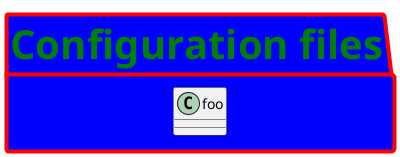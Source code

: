 {
  "sha1": "rfp5kafp7hqbekvrqtzrk6cc7oltc8m",
  "insertion": {
    "when": "2024-06-04T17:28:43.743Z",
    "user": "plantuml@gmail.com"
  }
}
@startuml
skinparam package {
  BackgroundColor blue
  BorderColor red
  BorderThickness 4
  FontColor green
  FontSize 40
}

package "Configuration files" {
class foo
}
@enduml
